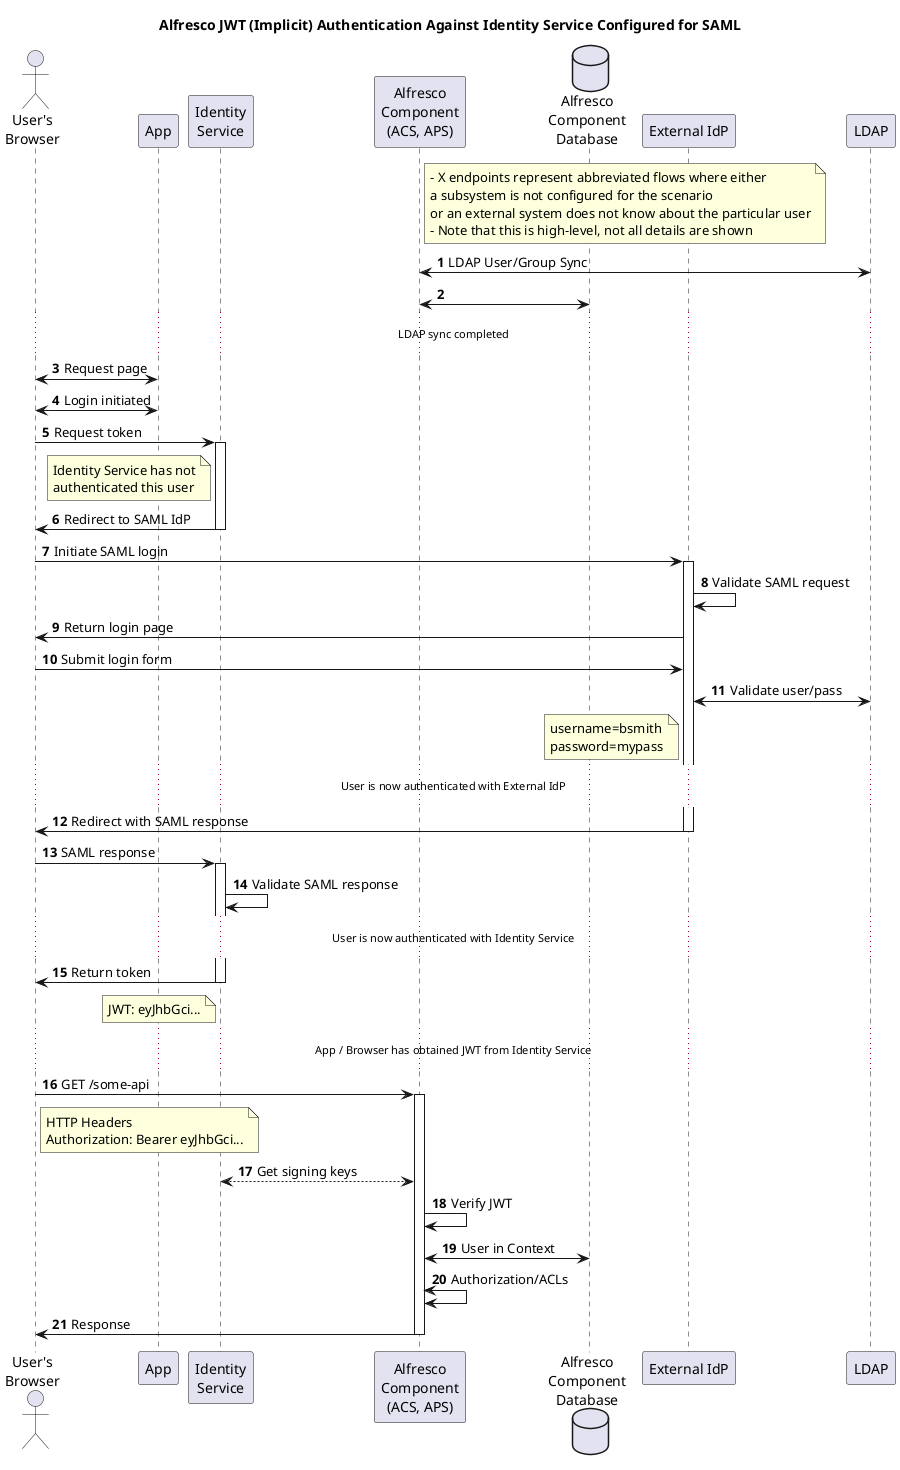 @startuml
autonumber
Title: Alfresco JWT (Implicit) Authentication Against Identity Service Configured for SAML

actor "User's\nBrowser" as UB
participant "App" as APP
participant "Identity\nService" as IS
participant "Alfresco\nComponent\n(ACS, APS)" as ALFC
database "Alfresco\nComponent\nDatabase" as ALFCDB
participant "External IdP" as EXT
participant "LDAP" as LDAP

note right of ALFC
- X endpoints represent abbreviated flows where either 
a subsystem is not configured for the scenario
or an external system does not know about the particular user
- Note that this is high-level, not all details are shown
end note

ALFC<->LDAP: LDAP User/Group Sync
ALFC<->ALFCDB
... LDAP sync completed ...
UB<->APP: Request page
UB<->APP: Login initiated
UB->IS: Request token
activate IS
note left of IS
Identity Service has not
authenticated this user
end note
IS->UB: Redirect to SAML IdP
deactivate IS
UB->EXT: Initiate SAML login
activate EXT
EXT->EXT: Validate SAML request
EXT->UB: Return login page
UB->EXT: Submit login form
EXT<->LDAP: Validate user/pass
note left of EXT
username=bsmith
password=mypass
end note
... User is now authenticated with External IdP ...
EXT->UB: Redirect with SAML response
deactivate EXT
UB->IS: SAML response
activate IS
IS->IS: Validate SAML response
... User is now authenticated with Identity Service ...
IS->UB: Return token
note left of IS
JWT: eyJhbGci...
end note
deactivate IS
... App / Browser has obtained JWT from Identity Service ...
UB->ALFC: GET /some-api
note right of UB
HTTP Headers
Authorization: Bearer eyJhbGci...
end note
activate ALFC
ALFC<-->IS: Get signing keys
ALFC->ALFC: Verify JWT
ALFC<->ALFCDB: User in Context
ALFC<->ALFC: Authorization/ACLs
ALFC->UB: Response
deactivate ALFC

@enduml
